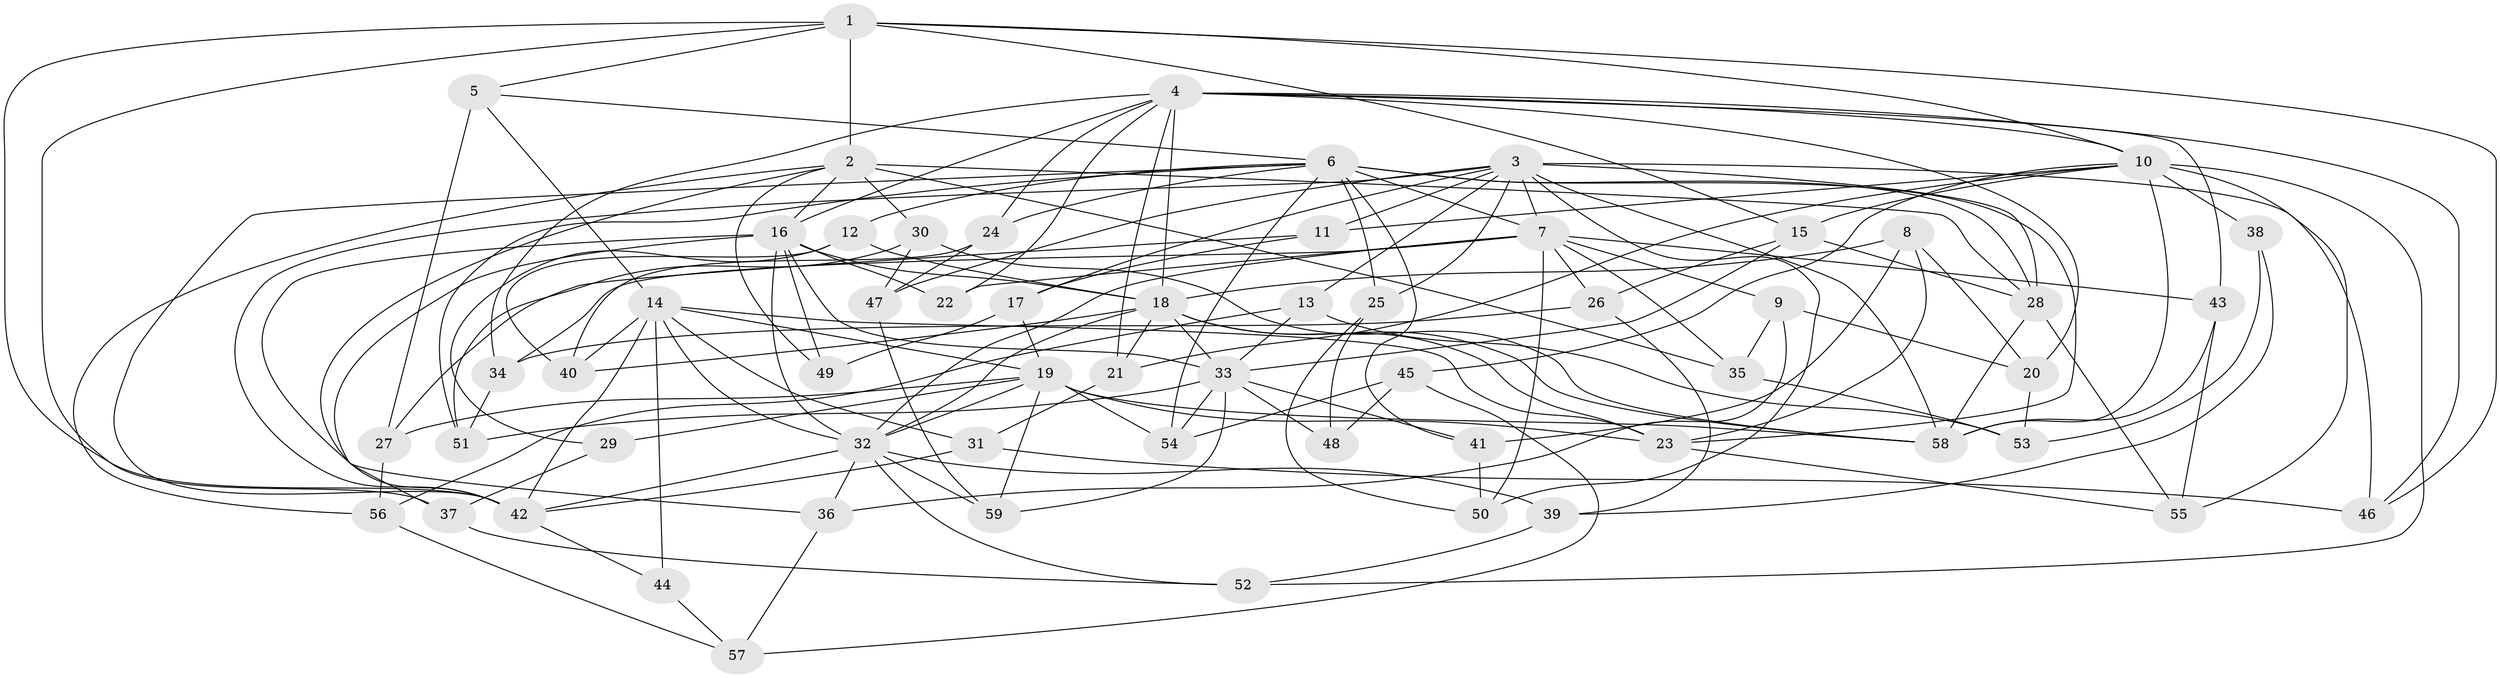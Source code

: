 // original degree distribution, {4: 1.0}
// Generated by graph-tools (version 1.1) at 2025/38/03/09/25 02:38:07]
// undirected, 59 vertices, 156 edges
graph export_dot {
graph [start="1"]
  node [color=gray90,style=filled];
  1;
  2;
  3;
  4;
  5;
  6;
  7;
  8;
  9;
  10;
  11;
  12;
  13;
  14;
  15;
  16;
  17;
  18;
  19;
  20;
  21;
  22;
  23;
  24;
  25;
  26;
  27;
  28;
  29;
  30;
  31;
  32;
  33;
  34;
  35;
  36;
  37;
  38;
  39;
  40;
  41;
  42;
  43;
  44;
  45;
  46;
  47;
  48;
  49;
  50;
  51;
  52;
  53;
  54;
  55;
  56;
  57;
  58;
  59;
  1 -- 2 [weight=4.0];
  1 -- 5 [weight=1.0];
  1 -- 10 [weight=1.0];
  1 -- 15 [weight=3.0];
  1 -- 37 [weight=1.0];
  1 -- 42 [weight=1.0];
  1 -- 46 [weight=1.0];
  2 -- 16 [weight=1.0];
  2 -- 28 [weight=1.0];
  2 -- 30 [weight=1.0];
  2 -- 35 [weight=1.0];
  2 -- 36 [weight=1.0];
  2 -- 49 [weight=2.0];
  2 -- 56 [weight=1.0];
  3 -- 7 [weight=1.0];
  3 -- 11 [weight=1.0];
  3 -- 13 [weight=1.0];
  3 -- 17 [weight=1.0];
  3 -- 25 [weight=1.0];
  3 -- 28 [weight=1.0];
  3 -- 42 [weight=1.0];
  3 -- 46 [weight=1.0];
  3 -- 47 [weight=1.0];
  3 -- 50 [weight=1.0];
  3 -- 58 [weight=2.0];
  4 -- 10 [weight=1.0];
  4 -- 16 [weight=2.0];
  4 -- 18 [weight=2.0];
  4 -- 20 [weight=1.0];
  4 -- 21 [weight=1.0];
  4 -- 22 [weight=1.0];
  4 -- 24 [weight=1.0];
  4 -- 34 [weight=1.0];
  4 -- 43 [weight=1.0];
  4 -- 46 [weight=1.0];
  5 -- 6 [weight=1.0];
  5 -- 14 [weight=1.0];
  5 -- 27 [weight=1.0];
  6 -- 7 [weight=2.0];
  6 -- 12 [weight=1.0];
  6 -- 23 [weight=1.0];
  6 -- 24 [weight=1.0];
  6 -- 25 [weight=1.0];
  6 -- 28 [weight=1.0];
  6 -- 41 [weight=1.0];
  6 -- 42 [weight=1.0];
  6 -- 51 [weight=1.0];
  6 -- 54 [weight=1.0];
  7 -- 9 [weight=1.0];
  7 -- 22 [weight=2.0];
  7 -- 26 [weight=1.0];
  7 -- 32 [weight=1.0];
  7 -- 34 [weight=1.0];
  7 -- 35 [weight=1.0];
  7 -- 43 [weight=1.0];
  7 -- 50 [weight=1.0];
  8 -- 18 [weight=1.0];
  8 -- 20 [weight=1.0];
  8 -- 23 [weight=1.0];
  8 -- 41 [weight=1.0];
  9 -- 20 [weight=1.0];
  9 -- 35 [weight=1.0];
  9 -- 36 [weight=1.0];
  10 -- 11 [weight=1.0];
  10 -- 15 [weight=2.0];
  10 -- 21 [weight=1.0];
  10 -- 38 [weight=2.0];
  10 -- 45 [weight=1.0];
  10 -- 52 [weight=1.0];
  10 -- 55 [weight=1.0];
  10 -- 58 [weight=1.0];
  11 -- 17 [weight=1.0];
  11 -- 27 [weight=1.0];
  12 -- 18 [weight=1.0];
  12 -- 29 [weight=1.0];
  12 -- 40 [weight=1.0];
  13 -- 33 [weight=1.0];
  13 -- 53 [weight=1.0];
  13 -- 56 [weight=1.0];
  14 -- 19 [weight=1.0];
  14 -- 23 [weight=2.0];
  14 -- 31 [weight=1.0];
  14 -- 32 [weight=1.0];
  14 -- 40 [weight=1.0];
  14 -- 42 [weight=1.0];
  14 -- 44 [weight=2.0];
  15 -- 26 [weight=1.0];
  15 -- 28 [weight=1.0];
  15 -- 33 [weight=1.0];
  16 -- 18 [weight=1.0];
  16 -- 22 [weight=1.0];
  16 -- 32 [weight=1.0];
  16 -- 33 [weight=1.0];
  16 -- 37 [weight=1.0];
  16 -- 42 [weight=1.0];
  16 -- 49 [weight=1.0];
  17 -- 19 [weight=1.0];
  17 -- 49 [weight=1.0];
  18 -- 21 [weight=1.0];
  18 -- 23 [weight=2.0];
  18 -- 32 [weight=1.0];
  18 -- 33 [weight=1.0];
  18 -- 40 [weight=1.0];
  18 -- 58 [weight=1.0];
  19 -- 23 [weight=1.0];
  19 -- 27 [weight=1.0];
  19 -- 29 [weight=2.0];
  19 -- 32 [weight=1.0];
  19 -- 54 [weight=1.0];
  19 -- 58 [weight=1.0];
  19 -- 59 [weight=1.0];
  20 -- 53 [weight=1.0];
  21 -- 31 [weight=1.0];
  23 -- 55 [weight=1.0];
  24 -- 40 [weight=1.0];
  24 -- 47 [weight=1.0];
  25 -- 48 [weight=1.0];
  25 -- 50 [weight=1.0];
  26 -- 34 [weight=1.0];
  26 -- 39 [weight=1.0];
  27 -- 56 [weight=1.0];
  28 -- 55 [weight=1.0];
  28 -- 58 [weight=1.0];
  29 -- 37 [weight=1.0];
  30 -- 47 [weight=1.0];
  30 -- 51 [weight=1.0];
  30 -- 58 [weight=1.0];
  31 -- 42 [weight=1.0];
  31 -- 46 [weight=1.0];
  32 -- 36 [weight=1.0];
  32 -- 39 [weight=1.0];
  32 -- 42 [weight=1.0];
  32 -- 52 [weight=1.0];
  32 -- 59 [weight=1.0];
  33 -- 41 [weight=1.0];
  33 -- 48 [weight=2.0];
  33 -- 51 [weight=1.0];
  33 -- 54 [weight=1.0];
  33 -- 59 [weight=1.0];
  34 -- 51 [weight=1.0];
  35 -- 53 [weight=1.0];
  36 -- 57 [weight=1.0];
  37 -- 52 [weight=1.0];
  38 -- 39 [weight=1.0];
  38 -- 53 [weight=1.0];
  39 -- 52 [weight=1.0];
  41 -- 50 [weight=1.0];
  42 -- 44 [weight=1.0];
  43 -- 55 [weight=1.0];
  43 -- 58 [weight=1.0];
  44 -- 57 [weight=1.0];
  45 -- 48 [weight=1.0];
  45 -- 54 [weight=1.0];
  45 -- 57 [weight=1.0];
  47 -- 59 [weight=1.0];
  56 -- 57 [weight=1.0];
}
